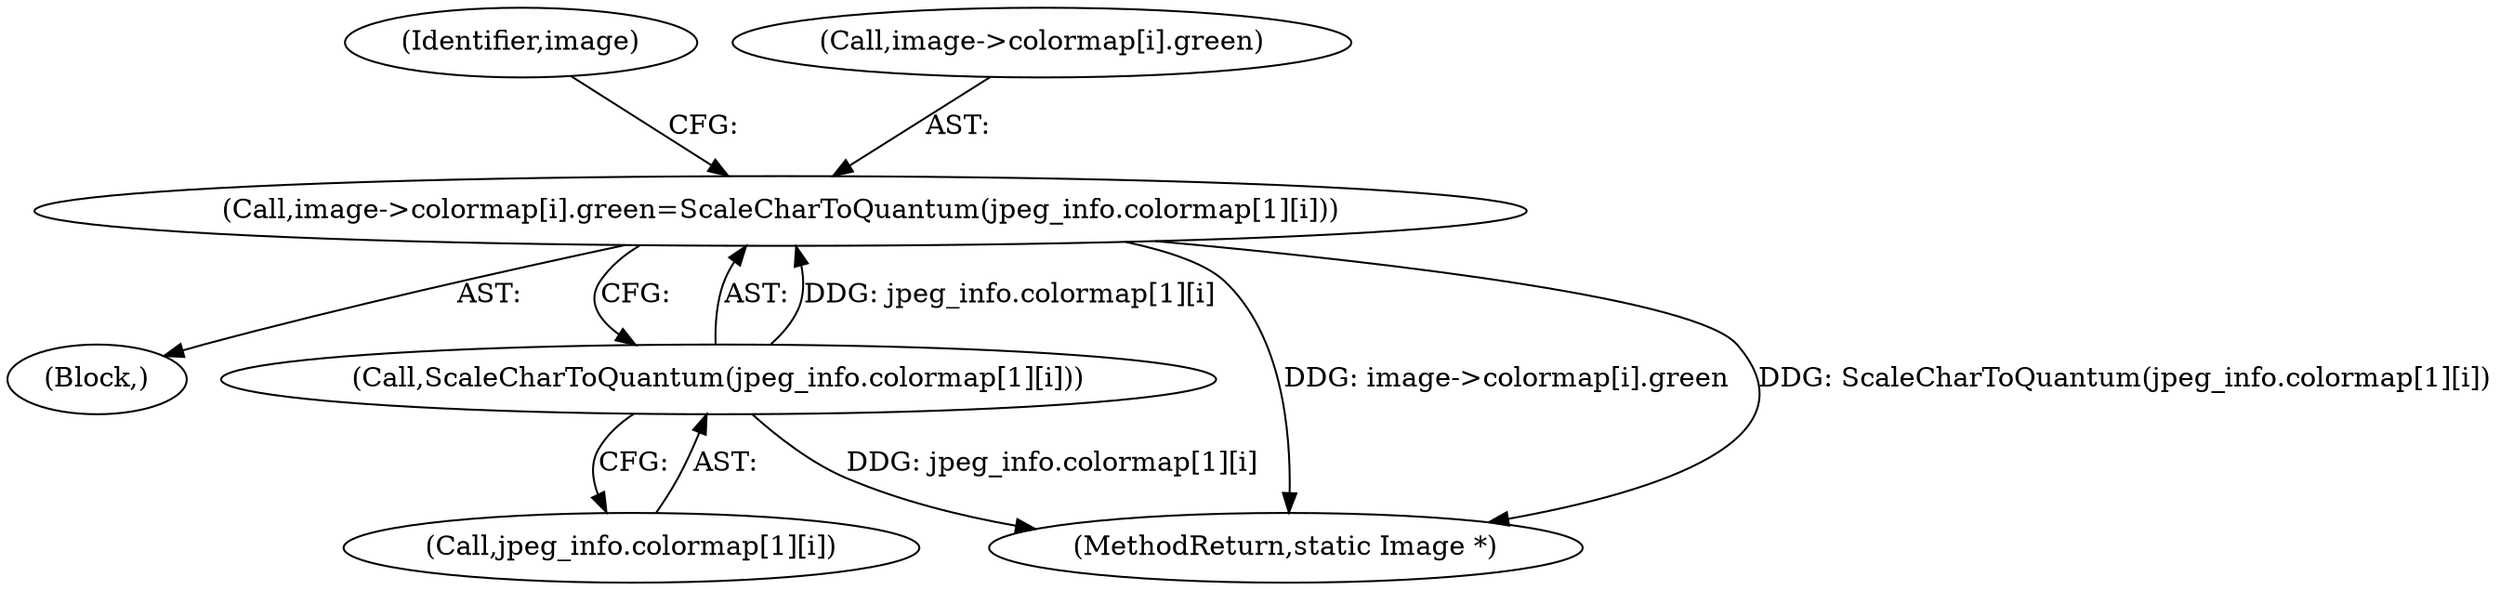 digraph "0_ImageMagick_58cf5bf4fade82e3b510e8f3463a967278a3e410@array" {
"1001306" [label="(Call,image->colormap[i].green=ScaleCharToQuantum(jpeg_info.colormap[1][i]))"];
"1001314" [label="(Call,ScaleCharToQuantum(jpeg_info.colormap[1][i]))"];
"1001289" [label="(Block,)"];
"1001326" [label="(Identifier,image)"];
"1001853" [label="(MethodReturn,static Image *)"];
"1001306" [label="(Call,image->colormap[i].green=ScaleCharToQuantum(jpeg_info.colormap[1][i]))"];
"1001315" [label="(Call,jpeg_info.colormap[1][i])"];
"1001307" [label="(Call,image->colormap[i].green)"];
"1001314" [label="(Call,ScaleCharToQuantum(jpeg_info.colormap[1][i]))"];
"1001306" -> "1001289"  [label="AST: "];
"1001306" -> "1001314"  [label="CFG: "];
"1001307" -> "1001306"  [label="AST: "];
"1001314" -> "1001306"  [label="AST: "];
"1001326" -> "1001306"  [label="CFG: "];
"1001306" -> "1001853"  [label="DDG: image->colormap[i].green"];
"1001306" -> "1001853"  [label="DDG: ScaleCharToQuantum(jpeg_info.colormap[1][i])"];
"1001314" -> "1001306"  [label="DDG: jpeg_info.colormap[1][i]"];
"1001314" -> "1001315"  [label="CFG: "];
"1001315" -> "1001314"  [label="AST: "];
"1001314" -> "1001853"  [label="DDG: jpeg_info.colormap[1][i]"];
}
